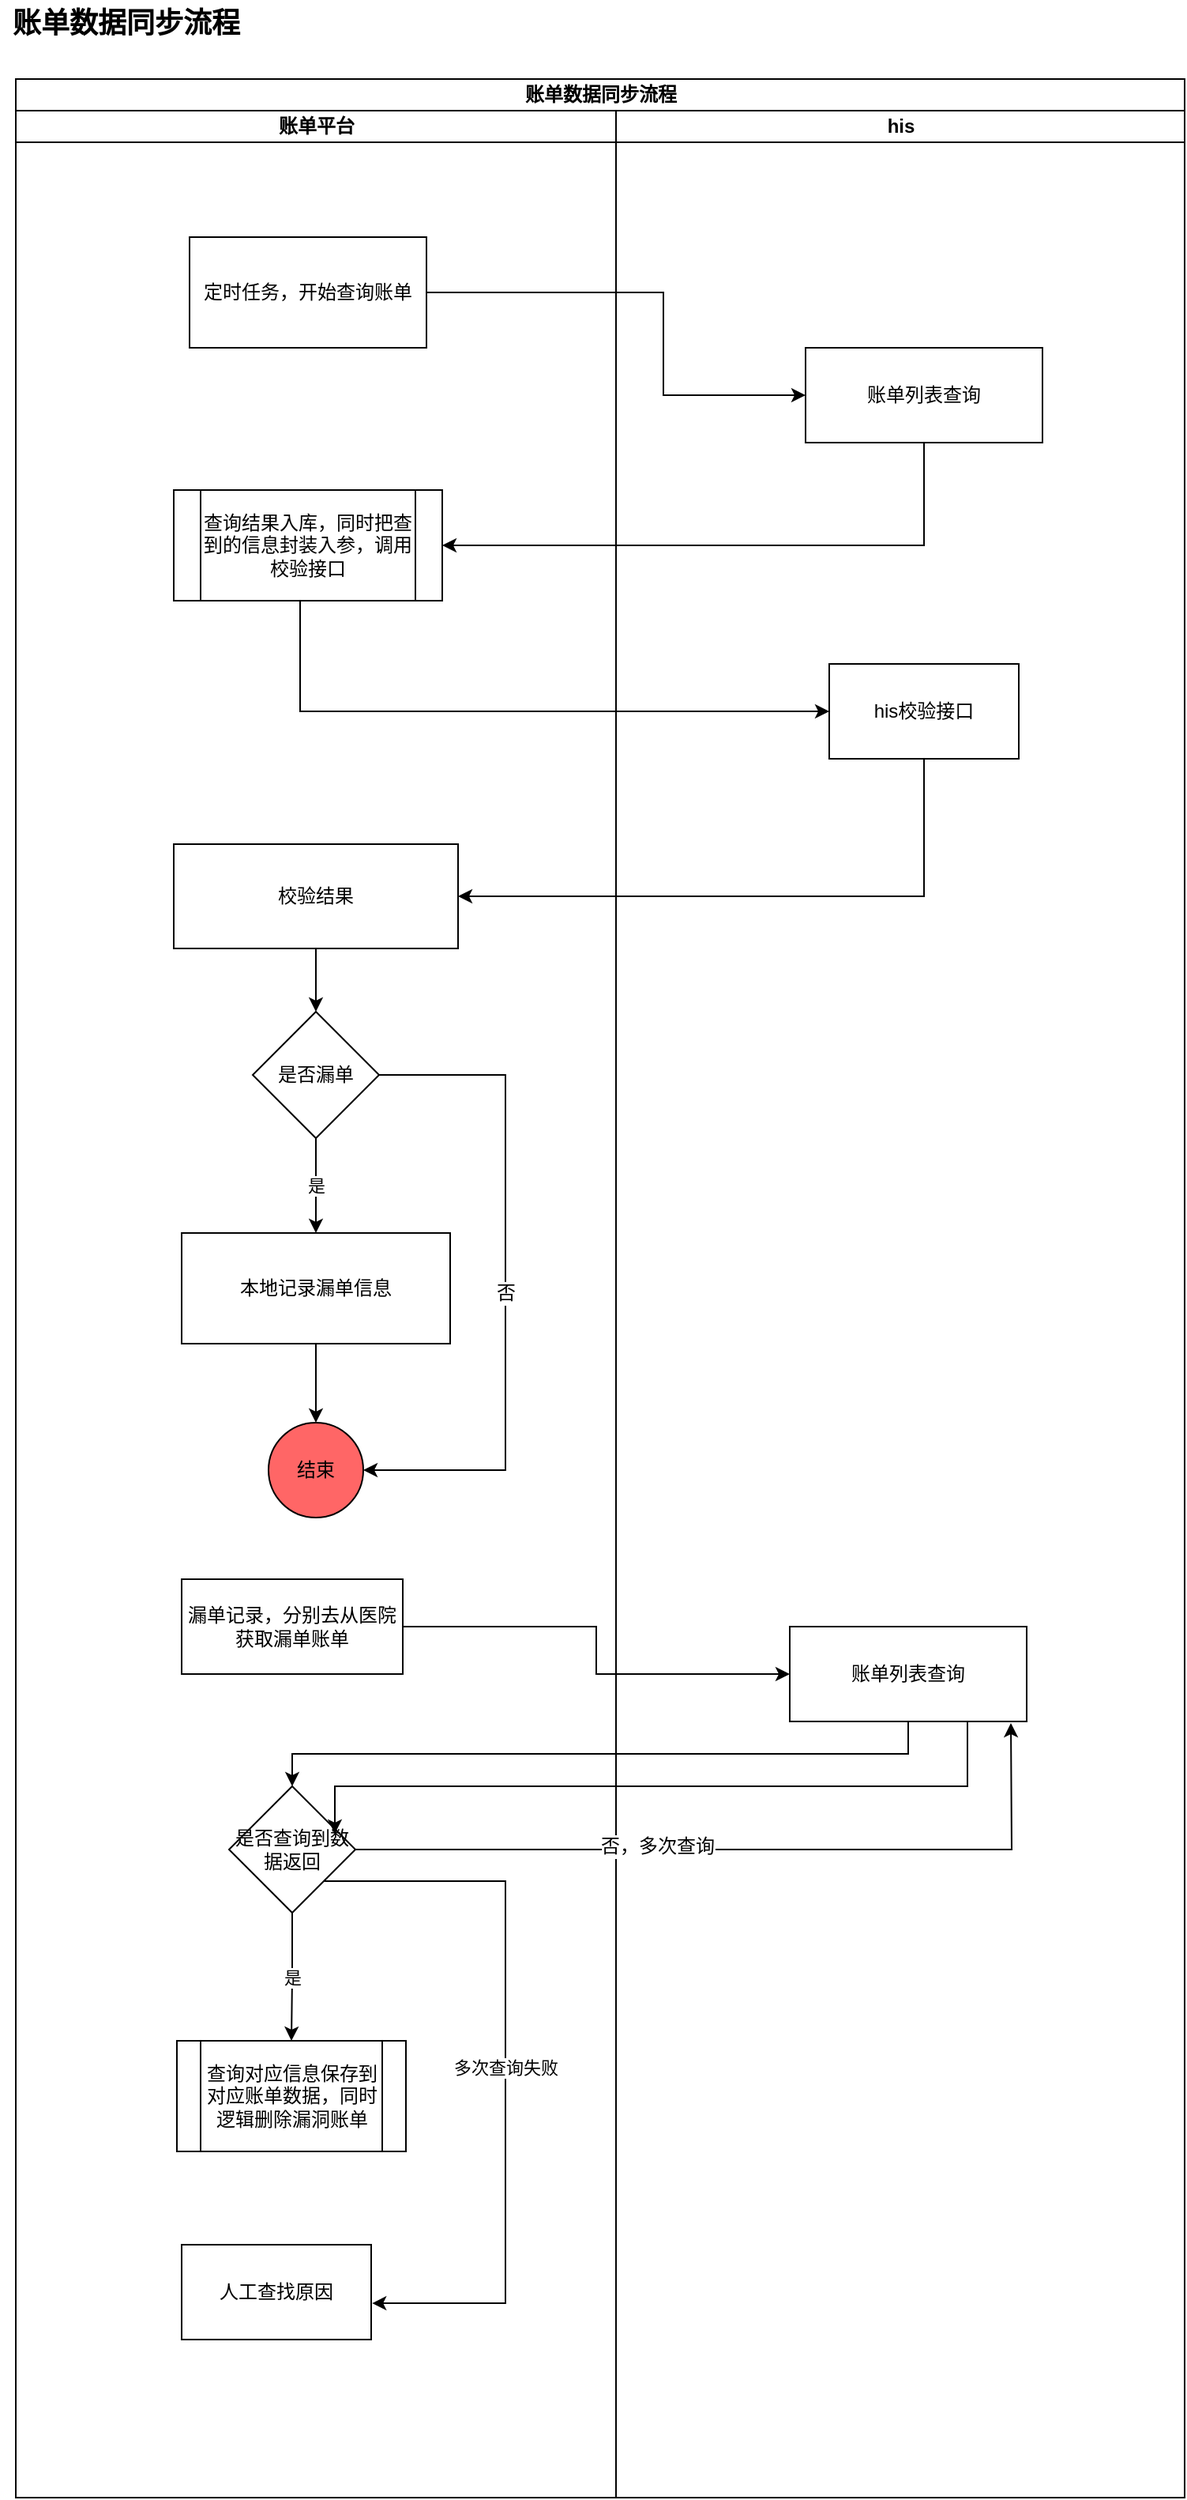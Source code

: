 <mxfile version="10.7.7" type="github"><diagram id="cf8hnIHotn3dh-ZJEemt" name="第 1 页"><mxGraphModel dx="1250" dy="550" grid="1" gridSize="10" guides="1" tooltips="1" connect="1" arrows="1" fold="1" page="1" pageScale="1" pageWidth="827" pageHeight="1169" math="0" shadow="0"><root><mxCell id="0"/><mxCell id="1" parent="0"/><mxCell id="YoMRu5o5cjclMG6eUZwc-7" value="账单数据同步流程" style="swimlane;html=1;childLayout=stackLayout;resizeParent=1;resizeParentMax=0;startSize=20;fillColor=#FFFFFF;" vertex="1" parent="1"><mxGeometry x="50" y="100" width="740" height="1530" as="geometry"/></mxCell><mxCell id="YoMRu5o5cjclMG6eUZwc-34" style="edgeStyle=orthogonalEdgeStyle;rounded=0;orthogonalLoop=1;jettySize=auto;html=1;exitX=1;exitY=0.5;exitDx=0;exitDy=0;" edge="1" parent="YoMRu5o5cjclMG6eUZwc-7" source="YoMRu5o5cjclMG6eUZwc-32" target="YoMRu5o5cjclMG6eUZwc-33"><mxGeometry relative="1" as="geometry"/></mxCell><mxCell id="YoMRu5o5cjclMG6eUZwc-8" value="账单平台" style="swimlane;html=1;startSize=20;fillColor=#FFFFFF;" vertex="1" parent="YoMRu5o5cjclMG6eUZwc-7"><mxGeometry y="20" width="380" height="1510" as="geometry"/></mxCell><mxCell id="YoMRu5o5cjclMG6eUZwc-12" value="定时任务，开始查询账单" style="rounded=0;whiteSpace=wrap;html=1;fillColor=#FFFFFF;" vertex="1" parent="YoMRu5o5cjclMG6eUZwc-8"><mxGeometry x="110" y="80" width="150" height="70" as="geometry"/></mxCell><mxCell id="YoMRu5o5cjclMG6eUZwc-17" value="查询结果入库，同时把查到的信息封装入参，调用校验接口" style="shape=process;whiteSpace=wrap;html=1;backgroundOutline=1;fillColor=#FFFFFF;" vertex="1" parent="YoMRu5o5cjclMG6eUZwc-8"><mxGeometry x="100" y="240" width="170" height="70" as="geometry"/></mxCell><mxCell id="YoMRu5o5cjclMG6eUZwc-23" style="edgeStyle=orthogonalEdgeStyle;rounded=0;orthogonalLoop=1;jettySize=auto;html=1;exitX=0.5;exitY=1;exitDx=0;exitDy=0;entryX=0.5;entryY=0;entryDx=0;entryDy=0;" edge="1" parent="YoMRu5o5cjclMG6eUZwc-8" source="YoMRu5o5cjclMG6eUZwc-20" target="YoMRu5o5cjclMG6eUZwc-22"><mxGeometry relative="1" as="geometry"/></mxCell><mxCell id="YoMRu5o5cjclMG6eUZwc-20" value="校验结果" style="rounded=0;whiteSpace=wrap;html=1;fillColor=#FFFFFF;" vertex="1" parent="YoMRu5o5cjclMG6eUZwc-8"><mxGeometry x="100" y="464" width="180" height="66" as="geometry"/></mxCell><mxCell id="YoMRu5o5cjclMG6eUZwc-27" value="是" style="edgeStyle=orthogonalEdgeStyle;rounded=0;orthogonalLoop=1;jettySize=auto;html=1;exitX=0.5;exitY=1;exitDx=0;exitDy=0;" edge="1" parent="YoMRu5o5cjclMG6eUZwc-8" source="YoMRu5o5cjclMG6eUZwc-22" target="YoMRu5o5cjclMG6eUZwc-26"><mxGeometry relative="1" as="geometry"/></mxCell><mxCell id="YoMRu5o5cjclMG6eUZwc-30" style="edgeStyle=orthogonalEdgeStyle;rounded=0;orthogonalLoop=1;jettySize=auto;html=1;exitX=1;exitY=0.5;exitDx=0;exitDy=0;entryX=1;entryY=0.5;entryDx=0;entryDy=0;" edge="1" parent="YoMRu5o5cjclMG6eUZwc-8" source="YoMRu5o5cjclMG6eUZwc-22" target="YoMRu5o5cjclMG6eUZwc-28"><mxGeometry relative="1" as="geometry"><Array as="points"><mxPoint x="310" y="610"/><mxPoint x="310" y="860"/></Array></mxGeometry></mxCell><mxCell id="YoMRu5o5cjclMG6eUZwc-31" value="否" style="text;html=1;resizable=0;points=[];align=center;verticalAlign=middle;labelBackgroundColor=#ffffff;" vertex="1" connectable="0" parent="YoMRu5o5cjclMG6eUZwc-30"><mxGeometry x="0.036" relative="1" as="geometry"><mxPoint as="offset"/></mxGeometry></mxCell><mxCell id="YoMRu5o5cjclMG6eUZwc-22" value="是否漏单" style="rhombus;whiteSpace=wrap;html=1;fillColor=#FFFFFF;" vertex="1" parent="YoMRu5o5cjclMG6eUZwc-8"><mxGeometry x="150" y="570" width="80" height="80" as="geometry"/></mxCell><mxCell id="YoMRu5o5cjclMG6eUZwc-29" style="edgeStyle=orthogonalEdgeStyle;rounded=0;orthogonalLoop=1;jettySize=auto;html=1;exitX=0.5;exitY=1;exitDx=0;exitDy=0;" edge="1" parent="YoMRu5o5cjclMG6eUZwc-8" source="YoMRu5o5cjclMG6eUZwc-26" target="YoMRu5o5cjclMG6eUZwc-28"><mxGeometry relative="1" as="geometry"/></mxCell><mxCell id="YoMRu5o5cjclMG6eUZwc-26" value="本地记录漏单信息" style="rounded=0;whiteSpace=wrap;html=1;fillColor=#FFFFFF;" vertex="1" parent="YoMRu5o5cjclMG6eUZwc-8"><mxGeometry x="105" y="710" width="170" height="70" as="geometry"/></mxCell><mxCell id="YoMRu5o5cjclMG6eUZwc-28" value="结束" style="ellipse;whiteSpace=wrap;html=1;aspect=fixed;fillColor=#FF6666;" vertex="1" parent="YoMRu5o5cjclMG6eUZwc-8"><mxGeometry x="160" y="830" width="60" height="60" as="geometry"/></mxCell><mxCell id="YoMRu5o5cjclMG6eUZwc-32" value="漏单记录，分别去从医院获取漏单账单" style="rounded=0;whiteSpace=wrap;html=1;fillColor=#FFFFFF;" vertex="1" parent="YoMRu5o5cjclMG6eUZwc-8"><mxGeometry x="105" y="929" width="140" height="60" as="geometry"/></mxCell><mxCell id="YoMRu5o5cjclMG6eUZwc-36" value="查询对应信息保存到对应账单数据，同时逻辑删除漏洞账单" style="shape=process;whiteSpace=wrap;html=1;backgroundOutline=1;fillColor=#FFFFFF;" vertex="1" parent="YoMRu5o5cjclMG6eUZwc-8"><mxGeometry x="102" y="1221" width="145" height="70" as="geometry"/></mxCell><mxCell id="YoMRu5o5cjclMG6eUZwc-39" value="是" style="edgeStyle=orthogonalEdgeStyle;rounded=0;orthogonalLoop=1;jettySize=auto;html=1;exitX=0.5;exitY=1;exitDx=0;exitDy=0;entryX=0.5;entryY=0;entryDx=0;entryDy=0;" edge="1" parent="YoMRu5o5cjclMG6eUZwc-8" source="YoMRu5o5cjclMG6eUZwc-38" target="YoMRu5o5cjclMG6eUZwc-36"><mxGeometry relative="1" as="geometry"/></mxCell><mxCell id="YoMRu5o5cjclMG6eUZwc-44" value="多次查询失败" style="edgeStyle=orthogonalEdgeStyle;rounded=0;orthogonalLoop=1;jettySize=auto;html=1;exitX=1;exitY=1;exitDx=0;exitDy=0;entryX=1.005;entryY=0.617;entryDx=0;entryDy=0;entryPerimeter=0;" edge="1" parent="YoMRu5o5cjclMG6eUZwc-8" source="YoMRu5o5cjclMG6eUZwc-38" target="YoMRu5o5cjclMG6eUZwc-43"><mxGeometry relative="1" as="geometry"><Array as="points"><mxPoint x="310" y="1120"/><mxPoint x="310" y="1387"/></Array></mxGeometry></mxCell><mxCell id="YoMRu5o5cjclMG6eUZwc-38" value="是否查询到数据返回" style="rhombus;whiteSpace=wrap;html=1;fillColor=#FFFFFF;" vertex="1" parent="YoMRu5o5cjclMG6eUZwc-8"><mxGeometry x="135" y="1060" width="80" height="80" as="geometry"/></mxCell><mxCell id="YoMRu5o5cjclMG6eUZwc-43" value="人工查找原因" style="rounded=0;whiteSpace=wrap;html=1;fillColor=#FFFFFF;" vertex="1" parent="YoMRu5o5cjclMG6eUZwc-8"><mxGeometry x="105" y="1350" width="120" height="60" as="geometry"/></mxCell><mxCell id="YoMRu5o5cjclMG6eUZwc-9" value="his" style="swimlane;html=1;startSize=20;" vertex="1" parent="YoMRu5o5cjclMG6eUZwc-7"><mxGeometry x="380" y="20" width="360" height="1510" as="geometry"/></mxCell><mxCell id="YoMRu5o5cjclMG6eUZwc-13" value="账单列表查询" style="rounded=0;whiteSpace=wrap;html=1;fillColor=#FFFFFF;" vertex="1" parent="YoMRu5o5cjclMG6eUZwc-9"><mxGeometry x="120" y="150" width="150" height="60" as="geometry"/></mxCell><mxCell id="YoMRu5o5cjclMG6eUZwc-18" value="his校验接口" style="rounded=0;whiteSpace=wrap;html=1;fillColor=#FFFFFF;" vertex="1" parent="YoMRu5o5cjclMG6eUZwc-9"><mxGeometry x="135" y="350" width="120" height="60" as="geometry"/></mxCell><mxCell id="YoMRu5o5cjclMG6eUZwc-33" value="账单列表查询" style="rounded=0;whiteSpace=wrap;html=1;fillColor=#FFFFFF;" vertex="1" parent="YoMRu5o5cjclMG6eUZwc-9"><mxGeometry x="110" y="959" width="150" height="60" as="geometry"/></mxCell><mxCell id="YoMRu5o5cjclMG6eUZwc-14" style="edgeStyle=orthogonalEdgeStyle;rounded=0;orthogonalLoop=1;jettySize=auto;html=1;exitX=1;exitY=0.5;exitDx=0;exitDy=0;entryX=0;entryY=0.5;entryDx=0;entryDy=0;" edge="1" parent="YoMRu5o5cjclMG6eUZwc-7" source="YoMRu5o5cjclMG6eUZwc-12" target="YoMRu5o5cjclMG6eUZwc-13"><mxGeometry relative="1" as="geometry"><Array as="points"><mxPoint x="410" y="135"/><mxPoint x="410" y="200"/></Array></mxGeometry></mxCell><mxCell id="YoMRu5o5cjclMG6eUZwc-16" style="edgeStyle=orthogonalEdgeStyle;rounded=0;orthogonalLoop=1;jettySize=auto;html=1;exitX=0.5;exitY=1;exitDx=0;exitDy=0;entryX=1;entryY=0.5;entryDx=0;entryDy=0;" edge="1" parent="YoMRu5o5cjclMG6eUZwc-7" source="YoMRu5o5cjclMG6eUZwc-13" target="YoMRu5o5cjclMG6eUZwc-17"><mxGeometry relative="1" as="geometry"><mxPoint x="270" y="290" as="targetPoint"/></mxGeometry></mxCell><mxCell id="YoMRu5o5cjclMG6eUZwc-19" style="edgeStyle=orthogonalEdgeStyle;rounded=0;orthogonalLoop=1;jettySize=auto;html=1;entryX=0;entryY=0.5;entryDx=0;entryDy=0;" edge="1" parent="YoMRu5o5cjclMG6eUZwc-7" source="YoMRu5o5cjclMG6eUZwc-17" target="YoMRu5o5cjclMG6eUZwc-18"><mxGeometry relative="1" as="geometry"><Array as="points"><mxPoint x="180" y="400"/></Array></mxGeometry></mxCell><mxCell id="YoMRu5o5cjclMG6eUZwc-21" style="edgeStyle=orthogonalEdgeStyle;rounded=0;orthogonalLoop=1;jettySize=auto;html=1;entryX=1;entryY=0.5;entryDx=0;entryDy=0;" edge="1" parent="YoMRu5o5cjclMG6eUZwc-7" source="YoMRu5o5cjclMG6eUZwc-18" target="YoMRu5o5cjclMG6eUZwc-20"><mxGeometry relative="1" as="geometry"><Array as="points"><mxPoint x="575" y="517"/></Array></mxGeometry></mxCell><mxCell id="YoMRu5o5cjclMG6eUZwc-37" style="edgeStyle=orthogonalEdgeStyle;rounded=0;orthogonalLoop=1;jettySize=auto;html=1;exitX=0.5;exitY=1;exitDx=0;exitDy=0;entryX=0.5;entryY=0;entryDx=0;entryDy=0;" edge="1" parent="YoMRu5o5cjclMG6eUZwc-7" source="YoMRu5o5cjclMG6eUZwc-33" target="YoMRu5o5cjclMG6eUZwc-38"><mxGeometry relative="1" as="geometry"/></mxCell><mxCell id="YoMRu5o5cjclMG6eUZwc-42" style="edgeStyle=orthogonalEdgeStyle;rounded=0;orthogonalLoop=1;jettySize=auto;html=1;exitX=0.75;exitY=1;exitDx=0;exitDy=0;" edge="1" parent="YoMRu5o5cjclMG6eUZwc-7" source="YoMRu5o5cjclMG6eUZwc-33"><mxGeometry relative="1" as="geometry"><mxPoint x="202" y="1110" as="targetPoint"/><Array as="points"><mxPoint x="603" y="1080"/><mxPoint x="202" y="1080"/></Array></mxGeometry></mxCell><mxCell id="YoMRu5o5cjclMG6eUZwc-11" value="&lt;span&gt;&lt;font style=&quot;font-size: 18px&quot;&gt;&lt;b&gt;账单数据同步流程&lt;/b&gt;&lt;/font&gt;&lt;/span&gt;" style="text;html=1;strokeColor=none;fillColor=none;align=center;verticalAlign=middle;whiteSpace=wrap;rounded=0;" vertex="1" parent="1"><mxGeometry x="40" y="50" width="160" height="30" as="geometry"/></mxCell><mxCell id="YoMRu5o5cjclMG6eUZwc-40" style="edgeStyle=orthogonalEdgeStyle;rounded=0;orthogonalLoop=1;jettySize=auto;html=1;exitX=1;exitY=0.5;exitDx=0;exitDy=0;" edge="1" parent="1" source="YoMRu5o5cjclMG6eUZwc-38"><mxGeometry relative="1" as="geometry"><mxPoint x="680" y="1140" as="targetPoint"/></mxGeometry></mxCell><mxCell id="YoMRu5o5cjclMG6eUZwc-41" value="否，多次查询" style="text;html=1;resizable=0;points=[];align=center;verticalAlign=middle;labelBackgroundColor=#ffffff;" vertex="1" connectable="0" parent="YoMRu5o5cjclMG6eUZwc-40"><mxGeometry x="-0.231" y="2" relative="1" as="geometry"><mxPoint as="offset"/></mxGeometry></mxCell></root></mxGraphModel></diagram></mxfile>